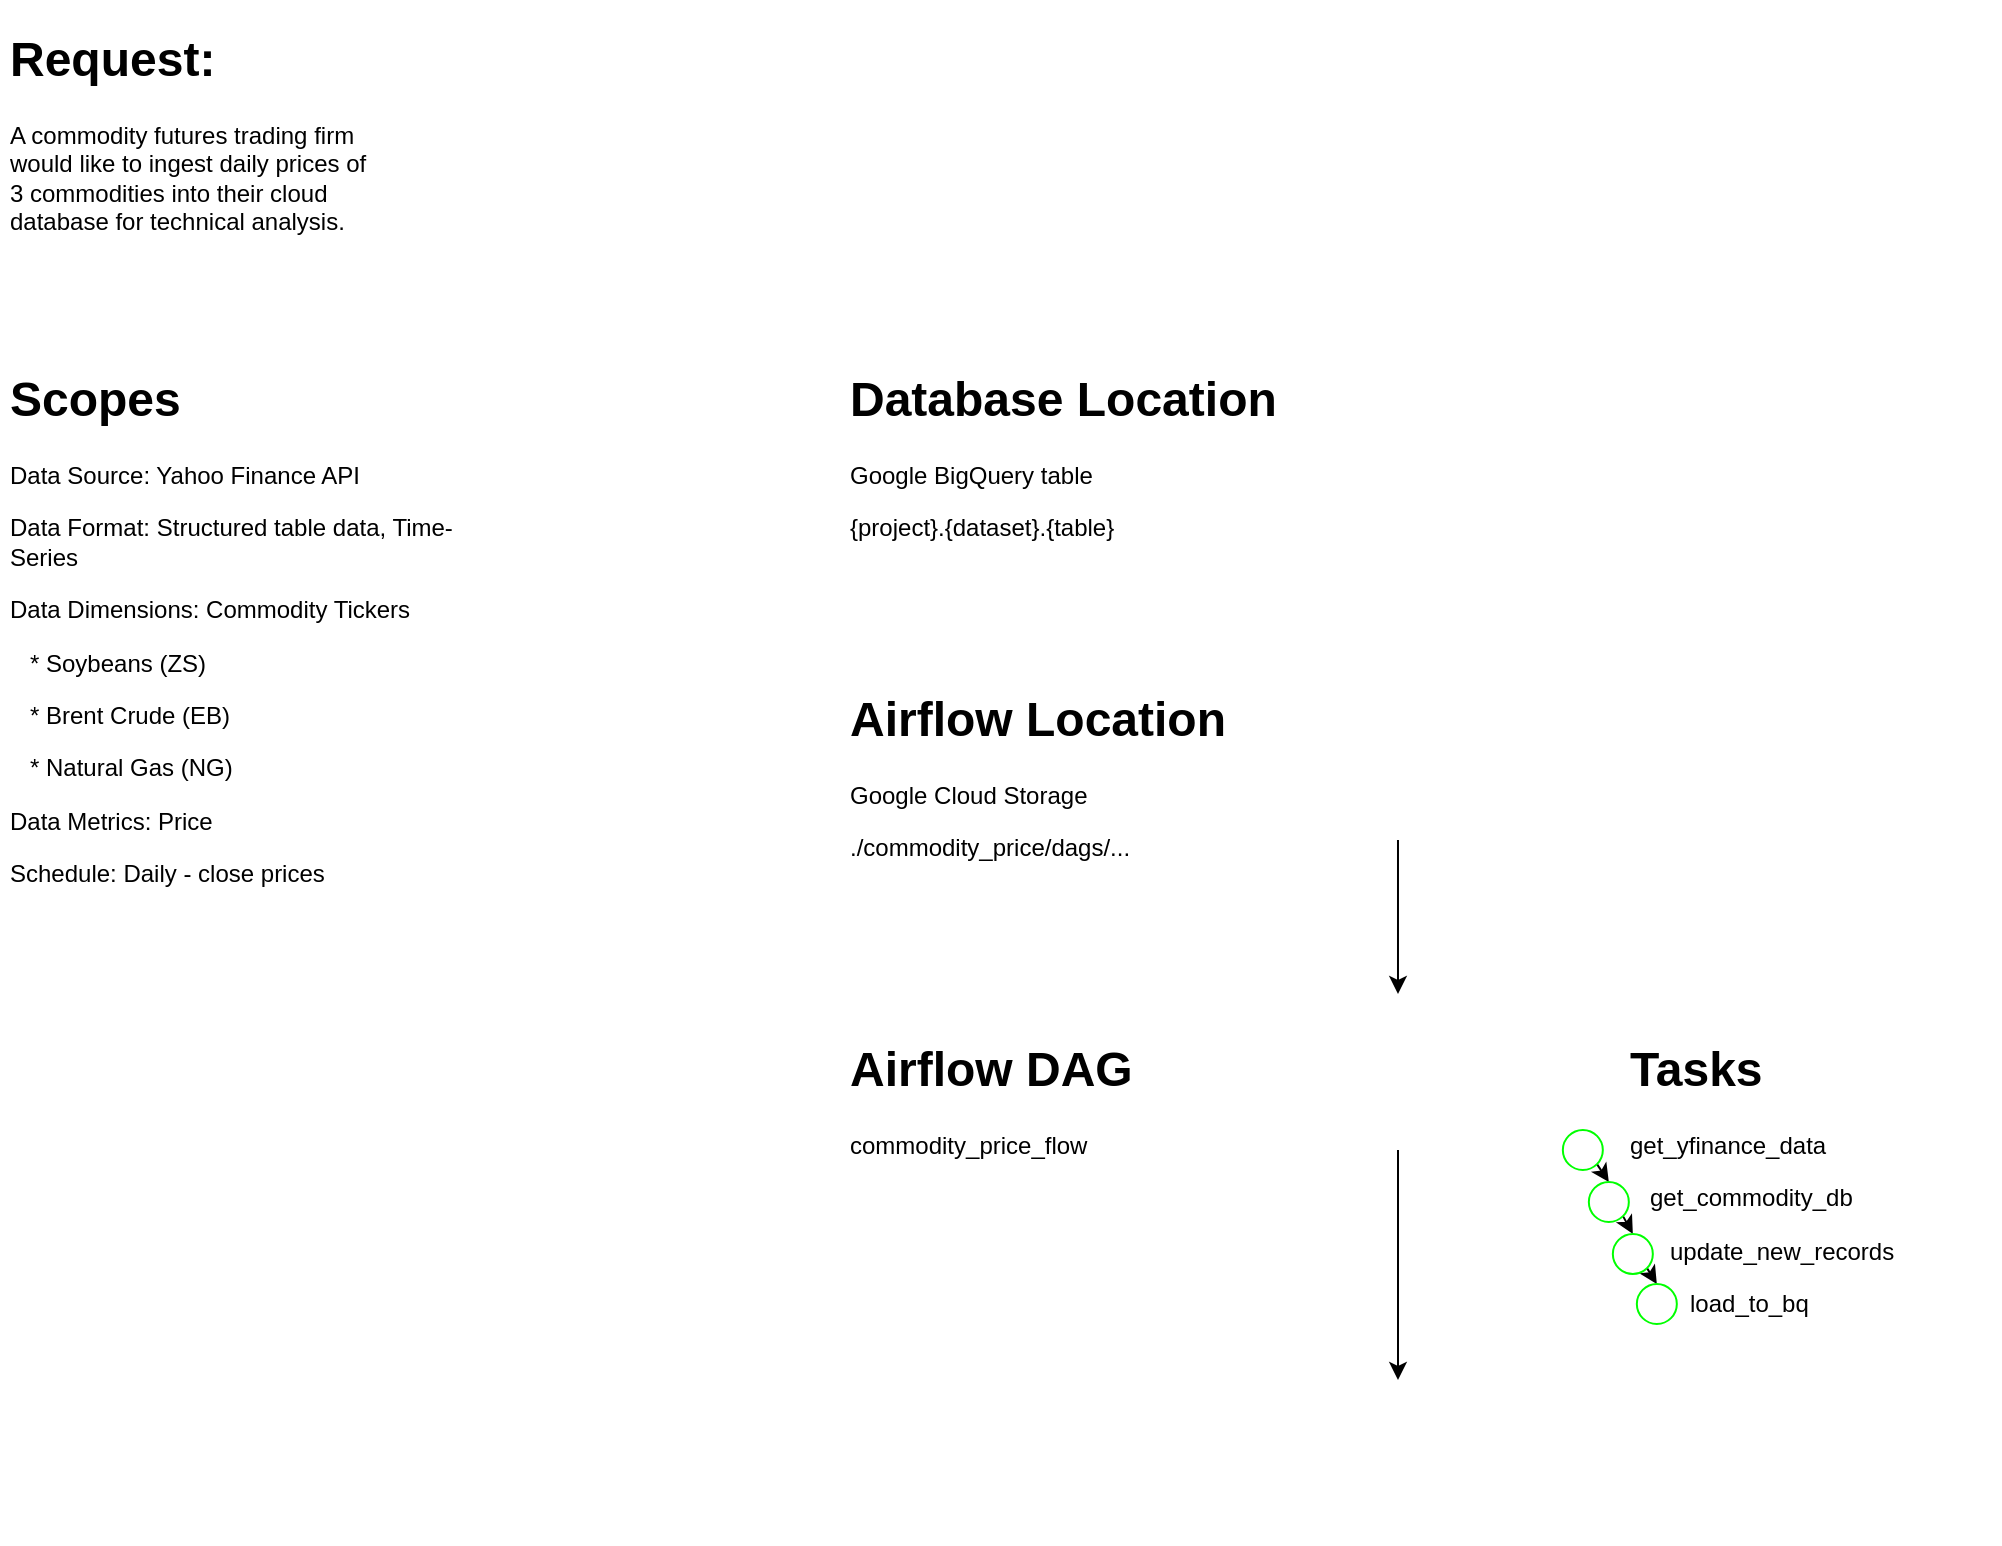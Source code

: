 <mxfile>
    <diagram id="IZaMaNv83GGYVcbvc7Aa" name="Page-1">
        <mxGraphModel dx="665" dy="1139" grid="1" gridSize="10" guides="1" tooltips="1" connect="1" arrows="1" fold="1" page="1" pageScale="1" pageWidth="1100" pageHeight="850" math="0" shadow="0">
            <root>
                <mxCell id="0"/>
                <mxCell id="1" parent="0"/>
                <mxCell id="2" value="&lt;h1&gt;Request:&lt;/h1&gt;&lt;p&gt;A commodity futures trading firm would like to ingest daily prices of 3 commodities into their cloud database for technical analysis.&lt;/p&gt;" style="text;html=1;strokeColor=none;fillColor=none;spacing=5;spacingTop=-20;whiteSpace=wrap;overflow=hidden;rounded=0;" parent="1" vertex="1">
                    <mxGeometry x="10" y="20" width="190" height="120" as="geometry"/>
                </mxCell>
                <mxCell id="18" style="edgeStyle=none;html=1;" parent="1" source="3" target="4" edge="1">
                    <mxGeometry relative="1" as="geometry"/>
                </mxCell>
                <mxCell id="3" value="" style="shape=image;verticalLabelPosition=bottom;labelBackgroundColor=default;verticalAlign=top;aspect=fixed;imageAspect=0;image=https://www.logo.wine/a/logo/Google_Storage/Google_Storage-Logo.wine.svg;" parent="1" vertex="1">
                    <mxGeometry x="626.57" y="320" width="164.85" height="110" as="geometry"/>
                </mxCell>
                <mxCell id="20" style="edgeStyle=none;html=1;" parent="1" source="4" target="19" edge="1">
                    <mxGeometry relative="1" as="geometry"/>
                </mxCell>
                <mxCell id="4" value="" style="shape=image;verticalLabelPosition=bottom;labelBackgroundColor=default;verticalAlign=top;aspect=fixed;imageAspect=0;image=https://www.ancoris.com/hubfs/Google%20Cloud%20Logos/Cloud%20Composer.png;" parent="1" vertex="1">
                    <mxGeometry x="670.0" y="507" width="78" height="78" as="geometry"/>
                </mxCell>
                <mxCell id="5" value="" style="shape=image;verticalLabelPosition=bottom;labelBackgroundColor=default;verticalAlign=top;aspect=fixed;imageAspect=0;image=https://cdn.icon-icons.com/icons2/2699/PNG/512/google_bigquery_logo_icon_168150.png;" parent="1" vertex="1">
                    <mxGeometry x="670.0" y="190" width="82" height="82" as="geometry"/>
                </mxCell>
                <mxCell id="6" value="&lt;h1&gt;Scopes&lt;/h1&gt;&lt;p&gt;Data Source: Yahoo Finance API&lt;/p&gt;&lt;p&gt;Data Format: Structured table data, Time-Series&lt;br&gt;&lt;/p&gt;&lt;p&gt;Data Dimensions: Commodity Tickers&lt;/p&gt;&lt;p&gt;&amp;nbsp; &amp;nbsp;* Soybeans (ZS)&lt;/p&gt;&lt;p&gt;&amp;nbsp; &amp;nbsp;* Brent Crude (EB)&lt;/p&gt;&lt;p&gt;&amp;nbsp; &amp;nbsp;* Natural Gas (NG)&lt;/p&gt;&lt;p&gt;Data Metrics: Price&lt;/p&gt;&lt;p&gt;Schedule: Daily - close prices&lt;/p&gt;" style="text;html=1;strokeColor=none;fillColor=none;spacing=5;spacingTop=-20;whiteSpace=wrap;overflow=hidden;rounded=0;" parent="1" vertex="1">
                    <mxGeometry x="10" y="190" width="230" height="290" as="geometry"/>
                </mxCell>
                <mxCell id="7" value="&lt;h1&gt;Airflow DAG&lt;/h1&gt;&lt;p&gt;commodity_price_flow&lt;/p&gt;" style="text;html=1;strokeColor=none;fillColor=none;spacing=5;spacingTop=-20;whiteSpace=wrap;overflow=hidden;rounded=0;" parent="1" vertex="1">
                    <mxGeometry x="430" y="525" width="190" height="120" as="geometry"/>
                </mxCell>
                <mxCell id="8" value="&lt;h1&gt;Tasks&lt;/h1&gt;&lt;p&gt;get_yfinance_data&lt;/p&gt;&lt;p&gt;&amp;nbsp; &amp;nbsp;get_commodity_db&lt;/p&gt;&lt;p&gt;&amp;nbsp; &amp;nbsp; &amp;nbsp; update_new_records&lt;/p&gt;&lt;p&gt;&amp;nbsp; &amp;nbsp; &amp;nbsp; &amp;nbsp; &amp;nbsp;load_to_bq&lt;/p&gt;" style="text;html=1;strokeColor=none;fillColor=none;spacing=5;spacingTop=-20;whiteSpace=wrap;overflow=hidden;rounded=0;" parent="1" vertex="1">
                    <mxGeometry x="820" y="525" width="190" height="145" as="geometry"/>
                </mxCell>
                <mxCell id="9" value="&lt;h1&gt;Airflow Location&lt;/h1&gt;&lt;p&gt;Google Cloud Storage&lt;/p&gt;&lt;p&gt;./commodity_price/dags/...&lt;/p&gt;" style="text;html=1;strokeColor=none;fillColor=none;spacing=5;spacingTop=-20;whiteSpace=wrap;overflow=hidden;rounded=0;" parent="1" vertex="1">
                    <mxGeometry x="430" y="350" width="220" height="120" as="geometry"/>
                </mxCell>
                <mxCell id="10" value="&lt;h1&gt;Database Location&lt;/h1&gt;&lt;p&gt;Google BigQuery table&lt;/p&gt;&lt;p&gt;{project}.{dataset}.{table}&lt;/p&gt;" style="text;html=1;strokeColor=none;fillColor=none;spacing=5;spacingTop=-20;whiteSpace=wrap;overflow=hidden;rounded=0;" parent="1" vertex="1">
                    <mxGeometry x="430" y="190" width="230" height="120" as="geometry"/>
                </mxCell>
                <mxCell id="15" style="edgeStyle=none;html=1;exitX=1;exitY=1;exitDx=0;exitDy=0;entryX=0.5;entryY=0;entryDx=0;entryDy=0;" parent="1" source="11" target="12" edge="1">
                    <mxGeometry relative="1" as="geometry"/>
                </mxCell>
                <mxCell id="11" value="" style="ellipse;whiteSpace=wrap;html=1;aspect=fixed;strokeColor=#00FF00;" parent="1" vertex="1">
                    <mxGeometry x="791.42" y="575" width="20" height="20" as="geometry"/>
                </mxCell>
                <mxCell id="16" style="edgeStyle=none;html=1;exitX=1;exitY=1;exitDx=0;exitDy=0;entryX=0.5;entryY=0;entryDx=0;entryDy=0;" parent="1" source="12" target="13" edge="1">
                    <mxGeometry relative="1" as="geometry"/>
                </mxCell>
                <mxCell id="12" value="" style="ellipse;whiteSpace=wrap;html=1;aspect=fixed;strokeColor=#00FF00;" parent="1" vertex="1">
                    <mxGeometry x="804.42" y="601" width="20" height="20" as="geometry"/>
                </mxCell>
                <mxCell id="17" style="edgeStyle=none;html=1;exitX=1;exitY=1;exitDx=0;exitDy=0;entryX=0.5;entryY=0;entryDx=0;entryDy=0;" parent="1" source="13" target="14" edge="1">
                    <mxGeometry relative="1" as="geometry"/>
                </mxCell>
                <mxCell id="13" value="" style="ellipse;whiteSpace=wrap;html=1;aspect=fixed;strokeColor=#00FF00;" parent="1" vertex="1">
                    <mxGeometry x="816.42" y="627" width="20" height="20" as="geometry"/>
                </mxCell>
                <mxCell id="14" value="" style="ellipse;whiteSpace=wrap;html=1;aspect=fixed;strokeColor=#00FF00;" parent="1" vertex="1">
                    <mxGeometry x="828.42" y="652" width="20" height="20" as="geometry"/>
                </mxCell>
                <mxCell id="19" value="" style="shape=image;verticalLabelPosition=bottom;labelBackgroundColor=default;verticalAlign=top;aspect=fixed;imageAspect=0;image=https://cdn.icon-icons.com/icons2/2699/PNG/512/google_bigquery_logo_icon_168150.png;" parent="1" vertex="1">
                    <mxGeometry x="668.0" y="700" width="82" height="82" as="geometry"/>
                </mxCell>
            </root>
        </mxGraphModel>
    </diagram>
</mxfile>
